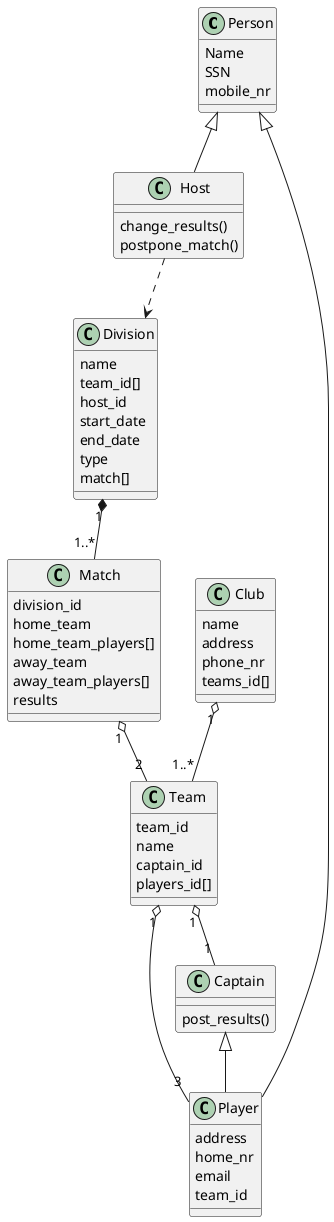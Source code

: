 @startuml lol

Person <|-- Host
Person <|-- Player
Captain <|-- Player
Team "1" o-- "3" Player
Team "1" o-- "1" Captain
Club "1" o-- "1..*" Team 
Match "1" o-- "2" Team 
Division "1" *-- "1..*" Match  
Host ..> Division


class Person {
    Name
    SSN
    mobile_nr
}

class Player {
    address
    home_nr
    email
    team_id
}

class Host {
    change_results()
    postpone_match()
}

class Captain {
    post_results()
}

class Club {
    name
    address
    phone_nr
    teams_id[]
}

class Team {
    team_id
    name
    captain_id
    players_id[]
}

class Division {
    name
    team_id[]
    host_id
    start_date
    end_date
    type
    match[]
}

class Match {
    division_id
    home_team
    home_team_players[]
    away_team
    away_team_players[]
    results

}

@enduml